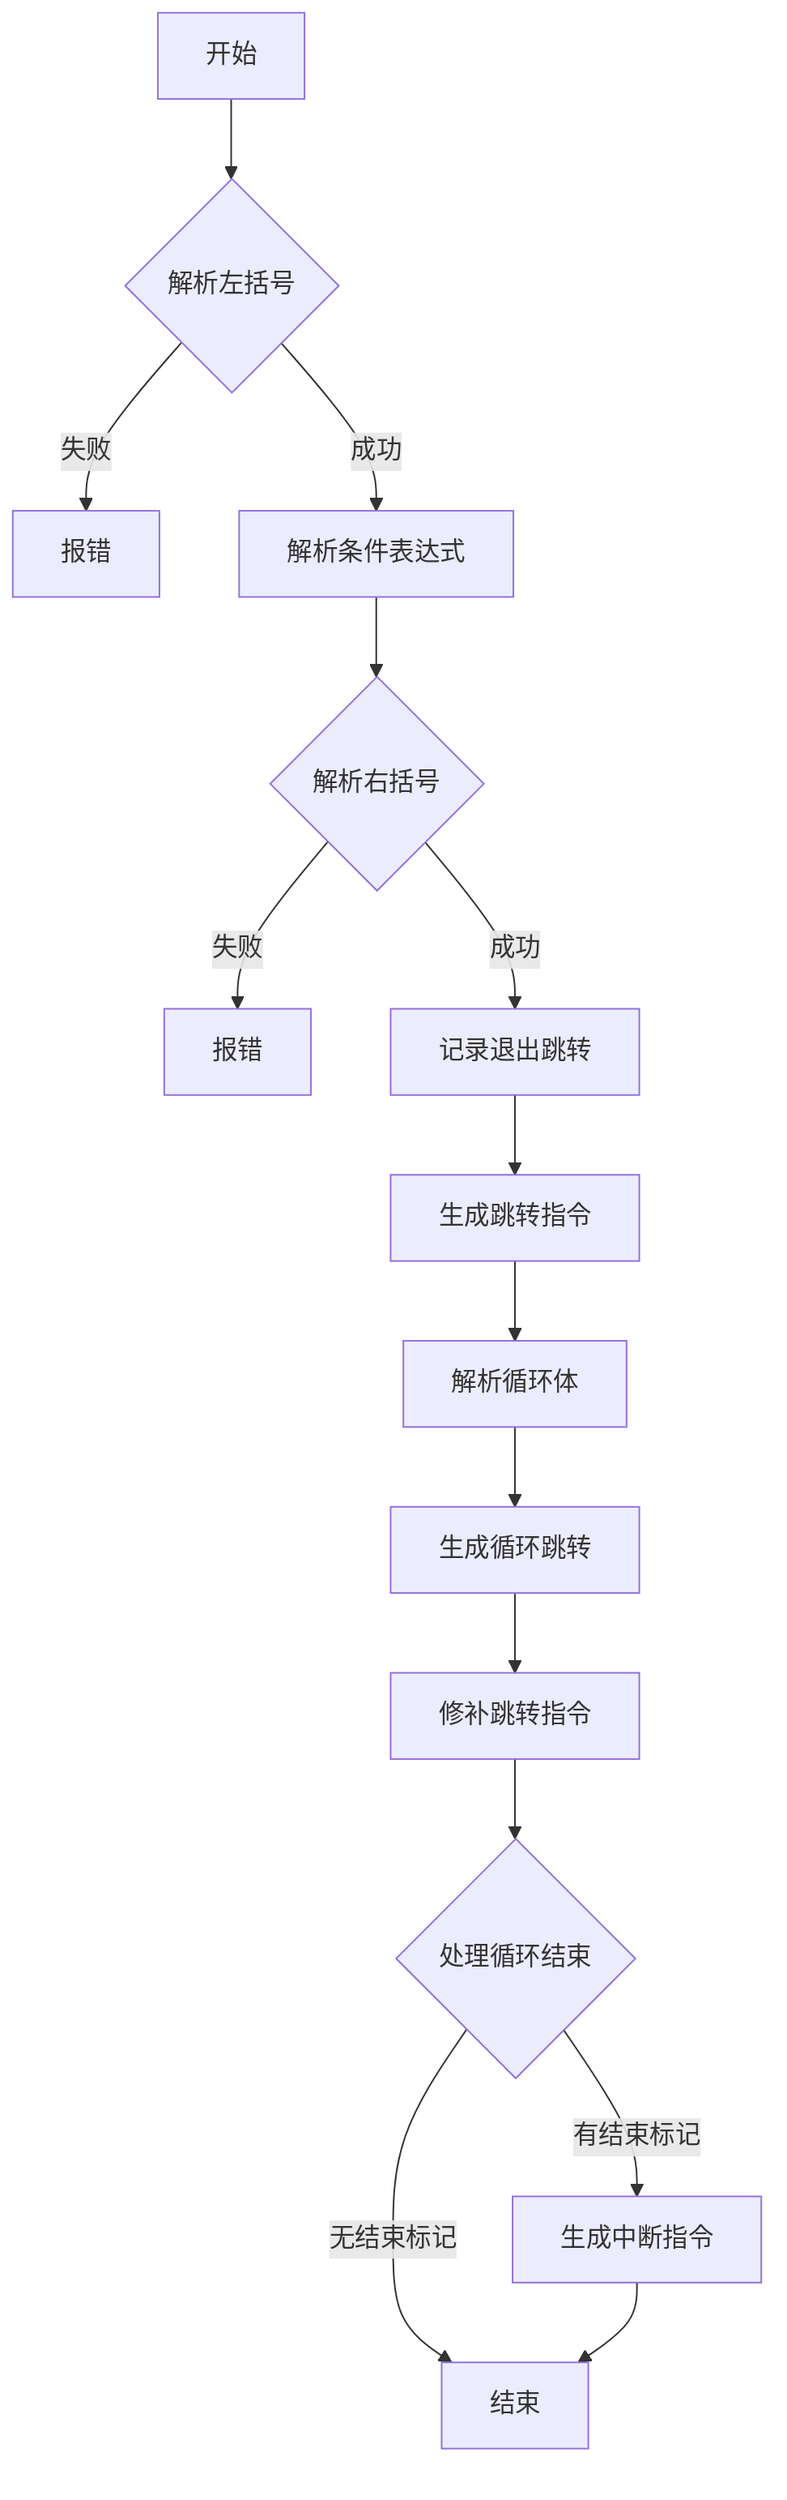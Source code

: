 flowchart TD
    A[开始] --> B{解析左括号}
    B -->|失败| F[报错]
    B -->|成功| C[解析条件表达式]
    C --> D{解析右括号}
    D -->|失败| G[报错]
    D -->|成功| E[记录退出跳转]
    E --> H[生成跳转指令]
    H --> I[解析循环体]
    I --> J[生成循环跳转]
    J --> K[修补跳转指令]
    K --> L{处理循环结束}
    L -->|有结束标记| M[生成中断指令]
    L -->|无结束标记| N[结束]
    M --> N[结束]